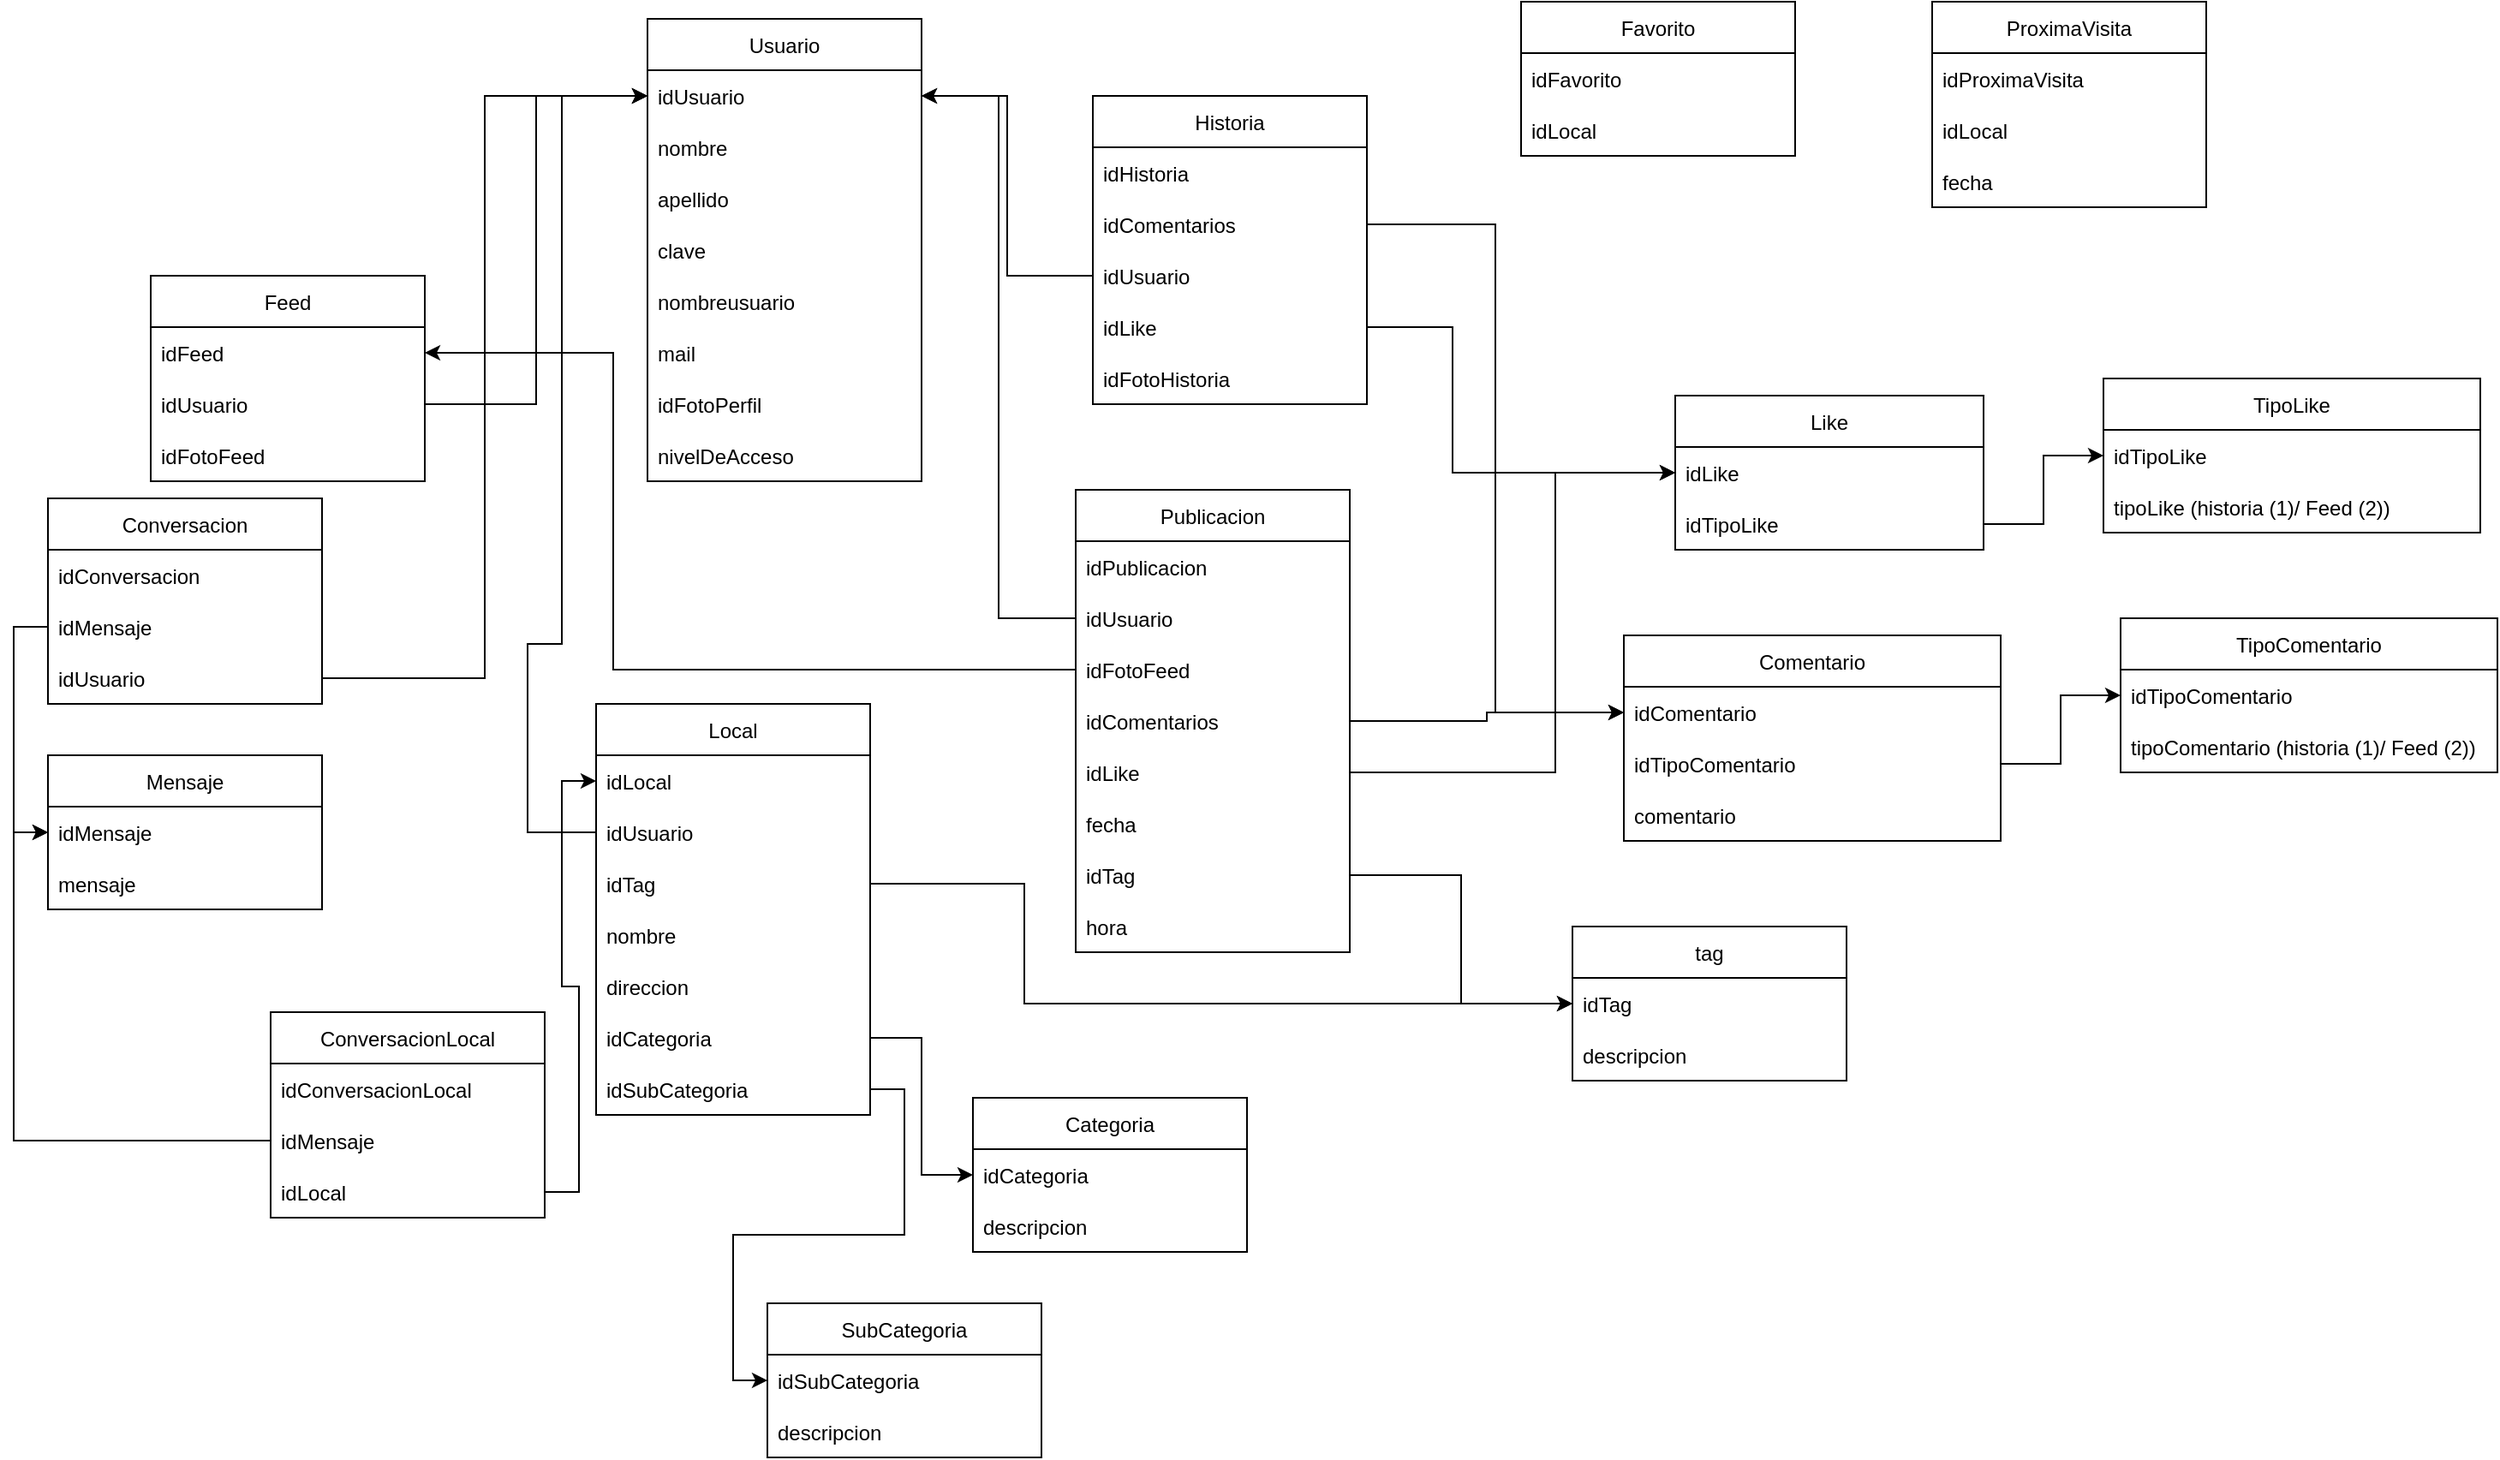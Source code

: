 <mxfile version="20.1.1" type="device"><diagram name="Page-1" id="c4acf3e9-155e-7222-9cf6-157b1a14988f"><mxGraphModel dx="2512" dy="1797" grid="1" gridSize="10" guides="1" tooltips="1" connect="1" arrows="1" fold="1" page="1" pageScale="1" pageWidth="850" pageHeight="1100" background="none" math="0" shadow="0"><root><mxCell id="0"/><mxCell id="1" parent="0"/><mxCell id="tWkPg1-brCucs8bL6KM5-1" value="Usuario" style="swimlane;fontStyle=0;childLayout=stackLayout;horizontal=1;startSize=30;horizontalStack=0;resizeParent=1;resizeParentMax=0;resizeLast=0;collapsible=1;marginBottom=0;" vertex="1" parent="1"><mxGeometry x="40" y="-1040" width="160" height="270" as="geometry"><mxRectangle x="350" y="-60" width="120" height="30" as="alternateBounds"/></mxGeometry></mxCell><mxCell id="tWkPg1-brCucs8bL6KM5-8" value="idUsuario" style="text;strokeColor=none;fillColor=none;align=left;verticalAlign=middle;spacingLeft=4;spacingRight=4;overflow=hidden;points=[[0,0.5],[1,0.5]];portConstraint=eastwest;rotatable=0;" vertex="1" parent="tWkPg1-brCucs8bL6KM5-1"><mxGeometry y="30" width="160" height="30" as="geometry"/></mxCell><mxCell id="tWkPg1-brCucs8bL6KM5-2" value="nombre" style="text;strokeColor=none;fillColor=none;align=left;verticalAlign=middle;spacingLeft=4;spacingRight=4;overflow=hidden;points=[[0,0.5],[1,0.5]];portConstraint=eastwest;rotatable=0;" vertex="1" parent="tWkPg1-brCucs8bL6KM5-1"><mxGeometry y="60" width="160" height="30" as="geometry"/></mxCell><mxCell id="tWkPg1-brCucs8bL6KM5-3" value="apellido" style="text;strokeColor=none;fillColor=none;align=left;verticalAlign=middle;spacingLeft=4;spacingRight=4;overflow=hidden;points=[[0,0.5],[1,0.5]];portConstraint=eastwest;rotatable=0;" vertex="1" parent="tWkPg1-brCucs8bL6KM5-1"><mxGeometry y="90" width="160" height="30" as="geometry"/></mxCell><mxCell id="tWkPg1-brCucs8bL6KM5-5" value="clave" style="text;strokeColor=none;fillColor=none;align=left;verticalAlign=middle;spacingLeft=4;spacingRight=4;overflow=hidden;points=[[0,0.5],[1,0.5]];portConstraint=eastwest;rotatable=0;" vertex="1" parent="tWkPg1-brCucs8bL6KM5-1"><mxGeometry y="120" width="160" height="30" as="geometry"/></mxCell><mxCell id="tWkPg1-brCucs8bL6KM5-6" value="nombreusuario" style="text;strokeColor=none;fillColor=none;align=left;verticalAlign=middle;spacingLeft=4;spacingRight=4;overflow=hidden;points=[[0,0.5],[1,0.5]];portConstraint=eastwest;rotatable=0;" vertex="1" parent="tWkPg1-brCucs8bL6KM5-1"><mxGeometry y="150" width="160" height="30" as="geometry"/></mxCell><mxCell id="tWkPg1-brCucs8bL6KM5-16" value="mail" style="text;strokeColor=none;fillColor=none;align=left;verticalAlign=middle;spacingLeft=4;spacingRight=4;overflow=hidden;points=[[0,0.5],[1,0.5]];portConstraint=eastwest;rotatable=0;" vertex="1" parent="tWkPg1-brCucs8bL6KM5-1"><mxGeometry y="180" width="160" height="30" as="geometry"/></mxCell><mxCell id="tWkPg1-brCucs8bL6KM5-84" value="idFotoPerfil" style="text;strokeColor=none;fillColor=none;align=left;verticalAlign=middle;spacingLeft=4;spacingRight=4;overflow=hidden;points=[[0,0.5],[1,0.5]];portConstraint=eastwest;rotatable=0;" vertex="1" parent="tWkPg1-brCucs8bL6KM5-1"><mxGeometry y="210" width="160" height="30" as="geometry"/></mxCell><mxCell id="tWkPg1-brCucs8bL6KM5-17" value="nivelDeAcceso" style="text;strokeColor=none;fillColor=none;align=left;verticalAlign=middle;spacingLeft=4;spacingRight=4;overflow=hidden;points=[[0,0.5],[1,0.5]];portConstraint=eastwest;rotatable=0;" vertex="1" parent="tWkPg1-brCucs8bL6KM5-1"><mxGeometry y="240" width="160" height="30" as="geometry"/></mxCell><mxCell id="tWkPg1-brCucs8bL6KM5-9" value="Local" style="swimlane;fontStyle=0;childLayout=stackLayout;horizontal=1;startSize=30;horizontalStack=0;resizeParent=1;resizeParentMax=0;resizeLast=0;collapsible=1;marginBottom=0;" vertex="1" parent="1"><mxGeometry x="10" y="-640" width="160" height="240" as="geometry"><mxRectangle x="350" y="-60" width="120" height="30" as="alternateBounds"/></mxGeometry></mxCell><mxCell id="tWkPg1-brCucs8bL6KM5-10" value="idLocal" style="text;strokeColor=none;fillColor=none;align=left;verticalAlign=middle;spacingLeft=4;spacingRight=4;overflow=hidden;points=[[0,0.5],[1,0.5]];portConstraint=eastwest;rotatable=0;" vertex="1" parent="tWkPg1-brCucs8bL6KM5-9"><mxGeometry y="30" width="160" height="30" as="geometry"/></mxCell><mxCell id="tWkPg1-brCucs8bL6KM5-13" value="idUsuario" style="text;strokeColor=none;fillColor=none;align=left;verticalAlign=middle;spacingLeft=4;spacingRight=4;overflow=hidden;points=[[0,0.5],[1,0.5]];portConstraint=eastwest;rotatable=0;" vertex="1" parent="tWkPg1-brCucs8bL6KM5-9"><mxGeometry y="60" width="160" height="30" as="geometry"/></mxCell><mxCell id="tWkPg1-brCucs8bL6KM5-79" value="idTag" style="text;strokeColor=none;fillColor=none;align=left;verticalAlign=middle;spacingLeft=4;spacingRight=4;overflow=hidden;points=[[0,0.5],[1,0.5]];portConstraint=eastwest;rotatable=0;" vertex="1" parent="tWkPg1-brCucs8bL6KM5-9"><mxGeometry y="90" width="160" height="30" as="geometry"/></mxCell><mxCell id="tWkPg1-brCucs8bL6KM5-11" value="nombre" style="text;strokeColor=none;fillColor=none;align=left;verticalAlign=middle;spacingLeft=4;spacingRight=4;overflow=hidden;points=[[0,0.5],[1,0.5]];portConstraint=eastwest;rotatable=0;" vertex="1" parent="tWkPg1-brCucs8bL6KM5-9"><mxGeometry y="120" width="160" height="30" as="geometry"/></mxCell><mxCell id="tWkPg1-brCucs8bL6KM5-12" value="direccion" style="text;strokeColor=none;fillColor=none;align=left;verticalAlign=middle;spacingLeft=4;spacingRight=4;overflow=hidden;points=[[0,0.5],[1,0.5]];portConstraint=eastwest;rotatable=0;" vertex="1" parent="tWkPg1-brCucs8bL6KM5-9"><mxGeometry y="150" width="160" height="30" as="geometry"/></mxCell><mxCell id="tWkPg1-brCucs8bL6KM5-14" value="idCategoria" style="text;strokeColor=none;fillColor=none;align=left;verticalAlign=middle;spacingLeft=4;spacingRight=4;overflow=hidden;points=[[0,0.5],[1,0.5]];portConstraint=eastwest;rotatable=0;" vertex="1" parent="tWkPg1-brCucs8bL6KM5-9"><mxGeometry y="180" width="160" height="30" as="geometry"/></mxCell><mxCell id="tWkPg1-brCucs8bL6KM5-15" value="idSubCategoria" style="text;strokeColor=none;fillColor=none;align=left;verticalAlign=middle;spacingLeft=4;spacingRight=4;overflow=hidden;points=[[0,0.5],[1,0.5]];portConstraint=eastwest;rotatable=0;" vertex="1" parent="tWkPg1-brCucs8bL6KM5-9"><mxGeometry y="210" width="160" height="30" as="geometry"/></mxCell><mxCell id="tWkPg1-brCucs8bL6KM5-20" value="Publicacion" style="swimlane;fontStyle=0;childLayout=stackLayout;horizontal=1;startSize=30;horizontalStack=0;resizeParent=1;resizeParentMax=0;resizeLast=0;collapsible=1;marginBottom=0;" vertex="1" parent="1"><mxGeometry x="290" y="-765" width="160" height="270" as="geometry"><mxRectangle x="350" y="-60" width="120" height="30" as="alternateBounds"/></mxGeometry></mxCell><mxCell id="tWkPg1-brCucs8bL6KM5-21" value="idPublicacion" style="text;strokeColor=none;fillColor=none;align=left;verticalAlign=middle;spacingLeft=4;spacingRight=4;overflow=hidden;points=[[0,0.5],[1,0.5]];portConstraint=eastwest;rotatable=0;" vertex="1" parent="tWkPg1-brCucs8bL6KM5-20"><mxGeometry y="30" width="160" height="30" as="geometry"/></mxCell><mxCell id="tWkPg1-brCucs8bL6KM5-46" value="idUsuario" style="text;strokeColor=none;fillColor=none;align=left;verticalAlign=middle;spacingLeft=4;spacingRight=4;overflow=hidden;points=[[0,0.5],[1,0.5]];portConstraint=eastwest;rotatable=0;" vertex="1" parent="tWkPg1-brCucs8bL6KM5-20"><mxGeometry y="60" width="160" height="30" as="geometry"/></mxCell><mxCell id="tWkPg1-brCucs8bL6KM5-27" value="idFotoFeed" style="text;strokeColor=none;fillColor=none;align=left;verticalAlign=middle;spacingLeft=4;spacingRight=4;overflow=hidden;points=[[0,0.5],[1,0.5]];portConstraint=eastwest;rotatable=0;" vertex="1" parent="tWkPg1-brCucs8bL6KM5-20"><mxGeometry y="90" width="160" height="30" as="geometry"/></mxCell><mxCell id="tWkPg1-brCucs8bL6KM5-23" value="idComentarios" style="text;strokeColor=none;fillColor=none;align=left;verticalAlign=middle;spacingLeft=4;spacingRight=4;overflow=hidden;points=[[0,0.5],[1,0.5]];portConstraint=eastwest;rotatable=0;" vertex="1" parent="tWkPg1-brCucs8bL6KM5-20"><mxGeometry y="120" width="160" height="30" as="geometry"/></mxCell><mxCell id="tWkPg1-brCucs8bL6KM5-24" value="idLike" style="text;strokeColor=none;fillColor=none;align=left;verticalAlign=middle;spacingLeft=4;spacingRight=4;overflow=hidden;points=[[0,0.5],[1,0.5]];portConstraint=eastwest;rotatable=0;" vertex="1" parent="tWkPg1-brCucs8bL6KM5-20"><mxGeometry y="150" width="160" height="30" as="geometry"/></mxCell><mxCell id="tWkPg1-brCucs8bL6KM5-77" value="fecha" style="text;strokeColor=none;fillColor=none;align=left;verticalAlign=middle;spacingLeft=4;spacingRight=4;overflow=hidden;points=[[0,0.5],[1,0.5]];portConstraint=eastwest;rotatable=0;" vertex="1" parent="tWkPg1-brCucs8bL6KM5-20"><mxGeometry y="180" width="160" height="30" as="geometry"/></mxCell><mxCell id="tWkPg1-brCucs8bL6KM5-78" value="idTag" style="text;strokeColor=none;fillColor=none;align=left;verticalAlign=middle;spacingLeft=4;spacingRight=4;overflow=hidden;points=[[0,0.5],[1,0.5]];portConstraint=eastwest;rotatable=0;" vertex="1" parent="tWkPg1-brCucs8bL6KM5-20"><mxGeometry y="210" width="160" height="30" as="geometry"/></mxCell><mxCell id="tWkPg1-brCucs8bL6KM5-76" value="hora" style="text;strokeColor=none;fillColor=none;align=left;verticalAlign=middle;spacingLeft=4;spacingRight=4;overflow=hidden;points=[[0,0.5],[1,0.5]];portConstraint=eastwest;rotatable=0;" vertex="1" parent="tWkPg1-brCucs8bL6KM5-20"><mxGeometry y="240" width="160" height="30" as="geometry"/></mxCell><mxCell id="tWkPg1-brCucs8bL6KM5-28" value="Historia" style="swimlane;fontStyle=0;childLayout=stackLayout;horizontal=1;startSize=30;horizontalStack=0;resizeParent=1;resizeParentMax=0;resizeLast=0;collapsible=1;marginBottom=0;" vertex="1" parent="1"><mxGeometry x="300" y="-995" width="160" height="180" as="geometry"><mxRectangle x="350" y="-60" width="120" height="30" as="alternateBounds"/></mxGeometry></mxCell><mxCell id="tWkPg1-brCucs8bL6KM5-29" value="idHistoria" style="text;strokeColor=none;fillColor=none;align=left;verticalAlign=middle;spacingLeft=4;spacingRight=4;overflow=hidden;points=[[0,0.5],[1,0.5]];portConstraint=eastwest;rotatable=0;" vertex="1" parent="tWkPg1-brCucs8bL6KM5-28"><mxGeometry y="30" width="160" height="30" as="geometry"/></mxCell><mxCell id="tWkPg1-brCucs8bL6KM5-30" value="idComentarios" style="text;strokeColor=none;fillColor=none;align=left;verticalAlign=middle;spacingLeft=4;spacingRight=4;overflow=hidden;points=[[0,0.5],[1,0.5]];portConstraint=eastwest;rotatable=0;" vertex="1" parent="tWkPg1-brCucs8bL6KM5-28"><mxGeometry y="60" width="160" height="30" as="geometry"/></mxCell><mxCell id="tWkPg1-brCucs8bL6KM5-32" value="idUsuario" style="text;strokeColor=none;fillColor=none;align=left;verticalAlign=middle;spacingLeft=4;spacingRight=4;overflow=hidden;points=[[0,0.5],[1,0.5]];portConstraint=eastwest;rotatable=0;" vertex="1" parent="tWkPg1-brCucs8bL6KM5-28"><mxGeometry y="90" width="160" height="30" as="geometry"/></mxCell><mxCell id="tWkPg1-brCucs8bL6KM5-47" value="idLike" style="text;strokeColor=none;fillColor=none;align=left;verticalAlign=middle;spacingLeft=4;spacingRight=4;overflow=hidden;points=[[0,0.5],[1,0.5]];portConstraint=eastwest;rotatable=0;" vertex="1" parent="tWkPg1-brCucs8bL6KM5-28"><mxGeometry y="120" width="160" height="30" as="geometry"/></mxCell><mxCell id="tWkPg1-brCucs8bL6KM5-36" value="idFotoHistoria" style="text;strokeColor=none;fillColor=none;align=left;verticalAlign=middle;spacingLeft=4;spacingRight=4;overflow=hidden;points=[[0,0.5],[1,0.5]];portConstraint=eastwest;rotatable=0;" vertex="1" parent="tWkPg1-brCucs8bL6KM5-28"><mxGeometry y="150" width="160" height="30" as="geometry"/></mxCell><mxCell id="tWkPg1-brCucs8bL6KM5-37" value="Favorito" style="swimlane;fontStyle=0;childLayout=stackLayout;horizontal=1;startSize=30;horizontalStack=0;resizeParent=1;resizeParentMax=0;resizeLast=0;collapsible=1;marginBottom=0;" vertex="1" parent="1"><mxGeometry x="550" y="-1050" width="160" height="90" as="geometry"><mxRectangle x="350" y="-60" width="120" height="30" as="alternateBounds"/></mxGeometry></mxCell><mxCell id="tWkPg1-brCucs8bL6KM5-38" value="idFavorito" style="text;strokeColor=none;fillColor=none;align=left;verticalAlign=middle;spacingLeft=4;spacingRight=4;overflow=hidden;points=[[0,0.5],[1,0.5]];portConstraint=eastwest;rotatable=0;" vertex="1" parent="tWkPg1-brCucs8bL6KM5-37"><mxGeometry y="30" width="160" height="30" as="geometry"/></mxCell><mxCell id="tWkPg1-brCucs8bL6KM5-39" value="idLocal" style="text;strokeColor=none;fillColor=none;align=left;verticalAlign=middle;spacingLeft=4;spacingRight=4;overflow=hidden;points=[[0,0.5],[1,0.5]];portConstraint=eastwest;rotatable=0;" vertex="1" parent="tWkPg1-brCucs8bL6KM5-37"><mxGeometry y="60" width="160" height="30" as="geometry"/></mxCell><mxCell id="tWkPg1-brCucs8bL6KM5-48" value="Like" style="swimlane;fontStyle=0;childLayout=stackLayout;horizontal=1;startSize=30;horizontalStack=0;resizeParent=1;resizeParentMax=0;resizeLast=0;collapsible=1;marginBottom=0;" vertex="1" parent="1"><mxGeometry x="640" y="-820" width="180" height="90" as="geometry"><mxRectangle x="350" y="-60" width="120" height="30" as="alternateBounds"/></mxGeometry></mxCell><mxCell id="tWkPg1-brCucs8bL6KM5-49" value="idLike" style="text;strokeColor=none;fillColor=none;align=left;verticalAlign=middle;spacingLeft=4;spacingRight=4;overflow=hidden;points=[[0,0.5],[1,0.5]];portConstraint=eastwest;rotatable=0;" vertex="1" parent="tWkPg1-brCucs8bL6KM5-48"><mxGeometry y="30" width="180" height="30" as="geometry"/></mxCell><mxCell id="tWkPg1-brCucs8bL6KM5-53" value="idTipoLike" style="text;strokeColor=none;fillColor=none;align=left;verticalAlign=middle;spacingLeft=4;spacingRight=4;overflow=hidden;points=[[0,0.5],[1,0.5]];portConstraint=eastwest;rotatable=0;" vertex="1" parent="tWkPg1-brCucs8bL6KM5-48"><mxGeometry y="60" width="180" height="30" as="geometry"/></mxCell><mxCell id="tWkPg1-brCucs8bL6KM5-54" value="Comentario" style="swimlane;fontStyle=0;childLayout=stackLayout;horizontal=1;startSize=30;horizontalStack=0;resizeParent=1;resizeParentMax=0;resizeLast=0;collapsible=1;marginBottom=0;" vertex="1" parent="1"><mxGeometry x="610" y="-680" width="220" height="120" as="geometry"><mxRectangle x="350" y="-60" width="120" height="30" as="alternateBounds"/></mxGeometry></mxCell><mxCell id="tWkPg1-brCucs8bL6KM5-55" value="idComentario" style="text;strokeColor=none;fillColor=none;align=left;verticalAlign=middle;spacingLeft=4;spacingRight=4;overflow=hidden;points=[[0,0.5],[1,0.5]];portConstraint=eastwest;rotatable=0;" vertex="1" parent="tWkPg1-brCucs8bL6KM5-54"><mxGeometry y="30" width="220" height="30" as="geometry"/></mxCell><mxCell id="tWkPg1-brCucs8bL6KM5-110" value="idTipoComentario" style="text;strokeColor=none;fillColor=none;align=left;verticalAlign=middle;spacingLeft=4;spacingRight=4;overflow=hidden;points=[[0,0.5],[1,0.5]];portConstraint=eastwest;rotatable=0;" vertex="1" parent="tWkPg1-brCucs8bL6KM5-54"><mxGeometry y="60" width="220" height="30" as="geometry"/></mxCell><mxCell id="tWkPg1-brCucs8bL6KM5-116" value="comentario" style="text;strokeColor=none;fillColor=none;align=left;verticalAlign=middle;spacingLeft=4;spacingRight=4;overflow=hidden;points=[[0,0.5],[1,0.5]];portConstraint=eastwest;rotatable=0;" vertex="1" parent="tWkPg1-brCucs8bL6KM5-54"><mxGeometry y="90" width="220" height="30" as="geometry"/></mxCell><mxCell id="tWkPg1-brCucs8bL6KM5-57" value="Mensaje" style="swimlane;fontStyle=0;childLayout=stackLayout;horizontal=1;startSize=30;horizontalStack=0;resizeParent=1;resizeParentMax=0;resizeLast=0;collapsible=1;marginBottom=0;" vertex="1" parent="1"><mxGeometry x="-310" y="-610" width="160" height="90" as="geometry"><mxRectangle x="350" y="-60" width="120" height="30" as="alternateBounds"/></mxGeometry></mxCell><mxCell id="tWkPg1-brCucs8bL6KM5-58" value="idMensaje" style="text;strokeColor=none;fillColor=none;align=left;verticalAlign=middle;spacingLeft=4;spacingRight=4;overflow=hidden;points=[[0,0.5],[1,0.5]];portConstraint=eastwest;rotatable=0;" vertex="1" parent="tWkPg1-brCucs8bL6KM5-57"><mxGeometry y="30" width="160" height="30" as="geometry"/></mxCell><mxCell id="tWkPg1-brCucs8bL6KM5-59" value="mensaje" style="text;strokeColor=none;fillColor=none;align=left;verticalAlign=middle;spacingLeft=4;spacingRight=4;overflow=hidden;points=[[0,0.5],[1,0.5]];portConstraint=eastwest;rotatable=0;" vertex="1" parent="tWkPg1-brCucs8bL6KM5-57"><mxGeometry y="60" width="160" height="30" as="geometry"/></mxCell><mxCell id="tWkPg1-brCucs8bL6KM5-64" value="Conversacion" style="swimlane;fontStyle=0;childLayout=stackLayout;horizontal=1;startSize=30;horizontalStack=0;resizeParent=1;resizeParentMax=0;resizeLast=0;collapsible=1;marginBottom=0;" vertex="1" parent="1"><mxGeometry x="-310" y="-760" width="160" height="120" as="geometry"><mxRectangle x="350" y="-60" width="120" height="30" as="alternateBounds"/></mxGeometry></mxCell><mxCell id="tWkPg1-brCucs8bL6KM5-65" value="idConversacion" style="text;strokeColor=none;fillColor=none;align=left;verticalAlign=middle;spacingLeft=4;spacingRight=4;overflow=hidden;points=[[0,0.5],[1,0.5]];portConstraint=eastwest;rotatable=0;" vertex="1" parent="tWkPg1-brCucs8bL6KM5-64"><mxGeometry y="30" width="160" height="30" as="geometry"/></mxCell><mxCell id="tWkPg1-brCucs8bL6KM5-67" value="idMensaje" style="text;strokeColor=none;fillColor=none;align=left;verticalAlign=middle;spacingLeft=4;spacingRight=4;overflow=hidden;points=[[0,0.5],[1,0.5]];portConstraint=eastwest;rotatable=0;" vertex="1" parent="tWkPg1-brCucs8bL6KM5-64"><mxGeometry y="60" width="160" height="30" as="geometry"/></mxCell><mxCell id="tWkPg1-brCucs8bL6KM5-66" value="idUsuario" style="text;strokeColor=none;fillColor=none;align=left;verticalAlign=middle;spacingLeft=4;spacingRight=4;overflow=hidden;points=[[0,0.5],[1,0.5]];portConstraint=eastwest;rotatable=0;" vertex="1" parent="tWkPg1-brCucs8bL6KM5-64"><mxGeometry y="90" width="160" height="30" as="geometry"/></mxCell><mxCell id="tWkPg1-brCucs8bL6KM5-68" value="ConversacionLocal" style="swimlane;fontStyle=0;childLayout=stackLayout;horizontal=1;startSize=30;horizontalStack=0;resizeParent=1;resizeParentMax=0;resizeLast=0;collapsible=1;marginBottom=0;" vertex="1" parent="1"><mxGeometry x="-180" y="-460" width="160" height="120" as="geometry"><mxRectangle x="350" y="-60" width="120" height="30" as="alternateBounds"/></mxGeometry></mxCell><mxCell id="tWkPg1-brCucs8bL6KM5-69" value="idConversacionLocal" style="text;strokeColor=none;fillColor=none;align=left;verticalAlign=middle;spacingLeft=4;spacingRight=4;overflow=hidden;points=[[0,0.5],[1,0.5]];portConstraint=eastwest;rotatable=0;" vertex="1" parent="tWkPg1-brCucs8bL6KM5-68"><mxGeometry y="30" width="160" height="30" as="geometry"/></mxCell><mxCell id="tWkPg1-brCucs8bL6KM5-70" value="idMensaje" style="text;strokeColor=none;fillColor=none;align=left;verticalAlign=middle;spacingLeft=4;spacingRight=4;overflow=hidden;points=[[0,0.5],[1,0.5]];portConstraint=eastwest;rotatable=0;" vertex="1" parent="tWkPg1-brCucs8bL6KM5-68"><mxGeometry y="60" width="160" height="30" as="geometry"/></mxCell><mxCell id="tWkPg1-brCucs8bL6KM5-71" value="idLocal" style="text;strokeColor=none;fillColor=none;align=left;verticalAlign=middle;spacingLeft=4;spacingRight=4;overflow=hidden;points=[[0,0.5],[1,0.5]];portConstraint=eastwest;rotatable=0;" vertex="1" parent="tWkPg1-brCucs8bL6KM5-68"><mxGeometry y="90" width="160" height="30" as="geometry"/></mxCell><mxCell id="tWkPg1-brCucs8bL6KM5-72" value="ProximaVisita" style="swimlane;fontStyle=0;childLayout=stackLayout;horizontal=1;startSize=30;horizontalStack=0;resizeParent=1;resizeParentMax=0;resizeLast=0;collapsible=1;marginBottom=0;" vertex="1" parent="1"><mxGeometry x="790" y="-1050" width="160" height="120" as="geometry"><mxRectangle x="350" y="-60" width="120" height="30" as="alternateBounds"/></mxGeometry></mxCell><mxCell id="tWkPg1-brCucs8bL6KM5-73" value="idProximaVisita" style="text;strokeColor=none;fillColor=none;align=left;verticalAlign=middle;spacingLeft=4;spacingRight=4;overflow=hidden;points=[[0,0.5],[1,0.5]];portConstraint=eastwest;rotatable=0;" vertex="1" parent="tWkPg1-brCucs8bL6KM5-72"><mxGeometry y="30" width="160" height="30" as="geometry"/></mxCell><mxCell id="tWkPg1-brCucs8bL6KM5-74" value="idLocal" style="text;strokeColor=none;fillColor=none;align=left;verticalAlign=middle;spacingLeft=4;spacingRight=4;overflow=hidden;points=[[0,0.5],[1,0.5]];portConstraint=eastwest;rotatable=0;" vertex="1" parent="tWkPg1-brCucs8bL6KM5-72"><mxGeometry y="60" width="160" height="30" as="geometry"/></mxCell><mxCell id="tWkPg1-brCucs8bL6KM5-75" value="fecha" style="text;strokeColor=none;fillColor=none;align=left;verticalAlign=middle;spacingLeft=4;spacingRight=4;overflow=hidden;points=[[0,0.5],[1,0.5]];portConstraint=eastwest;rotatable=0;" vertex="1" parent="tWkPg1-brCucs8bL6KM5-72"><mxGeometry y="90" width="160" height="30" as="geometry"/></mxCell><mxCell id="tWkPg1-brCucs8bL6KM5-80" value="Feed" style="swimlane;fontStyle=0;childLayout=stackLayout;horizontal=1;startSize=30;horizontalStack=0;resizeParent=1;resizeParentMax=0;resizeLast=0;collapsible=1;marginBottom=0;" vertex="1" parent="1"><mxGeometry x="-250" y="-890" width="160" height="120" as="geometry"><mxRectangle x="350" y="-60" width="120" height="30" as="alternateBounds"/></mxGeometry></mxCell><mxCell id="tWkPg1-brCucs8bL6KM5-81" value="idFeed" style="text;strokeColor=none;fillColor=none;align=left;verticalAlign=middle;spacingLeft=4;spacingRight=4;overflow=hidden;points=[[0,0.5],[1,0.5]];portConstraint=eastwest;rotatable=0;" vertex="1" parent="tWkPg1-brCucs8bL6KM5-80"><mxGeometry y="30" width="160" height="30" as="geometry"/></mxCell><mxCell id="tWkPg1-brCucs8bL6KM5-82" value="idUsuario" style="text;strokeColor=none;fillColor=none;align=left;verticalAlign=middle;spacingLeft=4;spacingRight=4;overflow=hidden;points=[[0,0.5],[1,0.5]];portConstraint=eastwest;rotatable=0;" vertex="1" parent="tWkPg1-brCucs8bL6KM5-80"><mxGeometry y="60" width="160" height="30" as="geometry"/></mxCell><mxCell id="tWkPg1-brCucs8bL6KM5-85" value="idFotoFeed" style="text;strokeColor=none;fillColor=none;align=left;verticalAlign=middle;spacingLeft=4;spacingRight=4;overflow=hidden;points=[[0,0.5],[1,0.5]];portConstraint=eastwest;rotatable=0;" vertex="1" parent="tWkPg1-brCucs8bL6KM5-80"><mxGeometry y="90" width="160" height="30" as="geometry"/></mxCell><mxCell id="tWkPg1-brCucs8bL6KM5-86" value="Categoria" style="swimlane;fontStyle=0;childLayout=stackLayout;horizontal=1;startSize=30;horizontalStack=0;resizeParent=1;resizeParentMax=0;resizeLast=0;collapsible=1;marginBottom=0;" vertex="1" parent="1"><mxGeometry x="230" y="-410" width="160" height="90" as="geometry"><mxRectangle x="350" y="-60" width="120" height="30" as="alternateBounds"/></mxGeometry></mxCell><mxCell id="tWkPg1-brCucs8bL6KM5-87" value="idCategoria" style="text;strokeColor=none;fillColor=none;align=left;verticalAlign=middle;spacingLeft=4;spacingRight=4;overflow=hidden;points=[[0,0.5],[1,0.5]];portConstraint=eastwest;rotatable=0;" vertex="1" parent="tWkPg1-brCucs8bL6KM5-86"><mxGeometry y="30" width="160" height="30" as="geometry"/></mxCell><mxCell id="tWkPg1-brCucs8bL6KM5-88" value="descripcion" style="text;strokeColor=none;fillColor=none;align=left;verticalAlign=middle;spacingLeft=4;spacingRight=4;overflow=hidden;points=[[0,0.5],[1,0.5]];portConstraint=eastwest;rotatable=0;" vertex="1" parent="tWkPg1-brCucs8bL6KM5-86"><mxGeometry y="60" width="160" height="30" as="geometry"/></mxCell><mxCell id="tWkPg1-brCucs8bL6KM5-90" value="SubCategoria" style="swimlane;fontStyle=0;childLayout=stackLayout;horizontal=1;startSize=30;horizontalStack=0;resizeParent=1;resizeParentMax=0;resizeLast=0;collapsible=1;marginBottom=0;" vertex="1" parent="1"><mxGeometry x="110" y="-290" width="160" height="90" as="geometry"><mxRectangle x="350" y="-60" width="120" height="30" as="alternateBounds"/></mxGeometry></mxCell><mxCell id="tWkPg1-brCucs8bL6KM5-91" value="idSubCategoria" style="text;strokeColor=none;fillColor=none;align=left;verticalAlign=middle;spacingLeft=4;spacingRight=4;overflow=hidden;points=[[0,0.5],[1,0.5]];portConstraint=eastwest;rotatable=0;" vertex="1" parent="tWkPg1-brCucs8bL6KM5-90"><mxGeometry y="30" width="160" height="30" as="geometry"/></mxCell><mxCell id="tWkPg1-brCucs8bL6KM5-92" value="descripcion" style="text;strokeColor=none;fillColor=none;align=left;verticalAlign=middle;spacingLeft=4;spacingRight=4;overflow=hidden;points=[[0,0.5],[1,0.5]];portConstraint=eastwest;rotatable=0;" vertex="1" parent="tWkPg1-brCucs8bL6KM5-90"><mxGeometry y="60" width="160" height="30" as="geometry"/></mxCell><mxCell id="tWkPg1-brCucs8bL6KM5-93" style="edgeStyle=orthogonalEdgeStyle;rounded=0;orthogonalLoop=1;jettySize=auto;html=1;entryX=0;entryY=0.5;entryDx=0;entryDy=0;" edge="1" parent="1" source="tWkPg1-brCucs8bL6KM5-67" target="tWkPg1-brCucs8bL6KM5-58"><mxGeometry relative="1" as="geometry"/></mxCell><mxCell id="tWkPg1-brCucs8bL6KM5-94" style="edgeStyle=orthogonalEdgeStyle;rounded=0;orthogonalLoop=1;jettySize=auto;html=1;entryX=0;entryY=0.5;entryDx=0;entryDy=0;exitX=1;exitY=0.5;exitDx=0;exitDy=0;" edge="1" parent="1" source="tWkPg1-brCucs8bL6KM5-66" target="tWkPg1-brCucs8bL6KM5-8"><mxGeometry relative="1" as="geometry"/></mxCell><mxCell id="tWkPg1-brCucs8bL6KM5-95" style="edgeStyle=orthogonalEdgeStyle;rounded=0;orthogonalLoop=1;jettySize=auto;html=1;entryX=0;entryY=0.5;entryDx=0;entryDy=0;" edge="1" parent="1" source="tWkPg1-brCucs8bL6KM5-14" target="tWkPg1-brCucs8bL6KM5-86"><mxGeometry relative="1" as="geometry"/></mxCell><mxCell id="tWkPg1-brCucs8bL6KM5-96" style="edgeStyle=orthogonalEdgeStyle;rounded=0;orthogonalLoop=1;jettySize=auto;html=1;" edge="1" parent="1" source="tWkPg1-brCucs8bL6KM5-15" target="tWkPg1-brCucs8bL6KM5-91"><mxGeometry relative="1" as="geometry"/></mxCell><mxCell id="tWkPg1-brCucs8bL6KM5-97" style="edgeStyle=orthogonalEdgeStyle;rounded=0;orthogonalLoop=1;jettySize=auto;html=1;entryX=0;entryY=0.5;entryDx=0;entryDy=0;" edge="1" parent="1" source="tWkPg1-brCucs8bL6KM5-13" target="tWkPg1-brCucs8bL6KM5-8"><mxGeometry relative="1" as="geometry"><Array as="points"><mxPoint x="-30" y="-565"/><mxPoint x="-30" y="-675"/><mxPoint x="-10" y="-675"/><mxPoint x="-10" y="-995"/></Array></mxGeometry></mxCell><mxCell id="tWkPg1-brCucs8bL6KM5-98" style="edgeStyle=orthogonalEdgeStyle;rounded=0;orthogonalLoop=1;jettySize=auto;html=1;entryX=1;entryY=0.5;entryDx=0;entryDy=0;" edge="1" parent="1" source="tWkPg1-brCucs8bL6KM5-32" target="tWkPg1-brCucs8bL6KM5-8"><mxGeometry relative="1" as="geometry"/></mxCell><mxCell id="tWkPg1-brCucs8bL6KM5-100" style="edgeStyle=orthogonalEdgeStyle;rounded=0;orthogonalLoop=1;jettySize=auto;html=1;entryX=0;entryY=0.5;entryDx=0;entryDy=0;exitX=1;exitY=0.5;exitDx=0;exitDy=0;" edge="1" parent="1" source="tWkPg1-brCucs8bL6KM5-82" target="tWkPg1-brCucs8bL6KM5-8"><mxGeometry relative="1" as="geometry"/></mxCell><mxCell id="tWkPg1-brCucs8bL6KM5-101" style="edgeStyle=orthogonalEdgeStyle;rounded=0;orthogonalLoop=1;jettySize=auto;html=1;" edge="1" parent="1" source="tWkPg1-brCucs8bL6KM5-71" target="tWkPg1-brCucs8bL6KM5-10"><mxGeometry relative="1" as="geometry"/></mxCell><mxCell id="tWkPg1-brCucs8bL6KM5-102" style="edgeStyle=orthogonalEdgeStyle;rounded=0;orthogonalLoop=1;jettySize=auto;html=1;entryX=0;entryY=0.5;entryDx=0;entryDy=0;" edge="1" parent="1" source="tWkPg1-brCucs8bL6KM5-70" target="tWkPg1-brCucs8bL6KM5-58"><mxGeometry relative="1" as="geometry"/></mxCell><mxCell id="tWkPg1-brCucs8bL6KM5-104" style="edgeStyle=orthogonalEdgeStyle;rounded=0;orthogonalLoop=1;jettySize=auto;html=1;entryX=0;entryY=0.5;entryDx=0;entryDy=0;" edge="1" parent="1" source="tWkPg1-brCucs8bL6KM5-30" target="tWkPg1-brCucs8bL6KM5-55"><mxGeometry relative="1" as="geometry"/></mxCell><mxCell id="tWkPg1-brCucs8bL6KM5-106" value="TipoComentario" style="swimlane;fontStyle=0;childLayout=stackLayout;horizontal=1;startSize=30;horizontalStack=0;resizeParent=1;resizeParentMax=0;resizeLast=0;collapsible=1;marginBottom=0;" vertex="1" parent="1"><mxGeometry x="900" y="-690" width="220" height="90" as="geometry"><mxRectangle x="350" y="-60" width="120" height="30" as="alternateBounds"/></mxGeometry></mxCell><mxCell id="tWkPg1-brCucs8bL6KM5-107" value="idTipoComentario" style="text;strokeColor=none;fillColor=none;align=left;verticalAlign=middle;spacingLeft=4;spacingRight=4;overflow=hidden;points=[[0,0.5],[1,0.5]];portConstraint=eastwest;rotatable=0;" vertex="1" parent="tWkPg1-brCucs8bL6KM5-106"><mxGeometry y="30" width="220" height="30" as="geometry"/></mxCell><mxCell id="tWkPg1-brCucs8bL6KM5-108" value="tipoComentario (historia (1)/ Feed (2))" style="text;strokeColor=none;fillColor=none;align=left;verticalAlign=middle;spacingLeft=4;spacingRight=4;overflow=hidden;points=[[0,0.5],[1,0.5]];portConstraint=eastwest;rotatable=0;" vertex="1" parent="tWkPg1-brCucs8bL6KM5-106"><mxGeometry y="60" width="220" height="30" as="geometry"/></mxCell><mxCell id="tWkPg1-brCucs8bL6KM5-109" style="edgeStyle=orthogonalEdgeStyle;rounded=0;orthogonalLoop=1;jettySize=auto;html=1;entryX=0;entryY=0.5;entryDx=0;entryDy=0;exitX=1;exitY=0.5;exitDx=0;exitDy=0;" edge="1" parent="1" source="tWkPg1-brCucs8bL6KM5-110" target="tWkPg1-brCucs8bL6KM5-106"><mxGeometry relative="1" as="geometry"/></mxCell><mxCell id="tWkPg1-brCucs8bL6KM5-111" value="TipoLike" style="swimlane;fontStyle=0;childLayout=stackLayout;horizontal=1;startSize=30;horizontalStack=0;resizeParent=1;resizeParentMax=0;resizeLast=0;collapsible=1;marginBottom=0;" vertex="1" parent="1"><mxGeometry x="890" y="-830" width="220" height="90" as="geometry"><mxRectangle x="350" y="-60" width="120" height="30" as="alternateBounds"/></mxGeometry></mxCell><mxCell id="tWkPg1-brCucs8bL6KM5-112" value="idTipoLike" style="text;strokeColor=none;fillColor=none;align=left;verticalAlign=middle;spacingLeft=4;spacingRight=4;overflow=hidden;points=[[0,0.5],[1,0.5]];portConstraint=eastwest;rotatable=0;" vertex="1" parent="tWkPg1-brCucs8bL6KM5-111"><mxGeometry y="30" width="220" height="30" as="geometry"/></mxCell><mxCell id="tWkPg1-brCucs8bL6KM5-113" value="tipoLike (historia (1)/ Feed (2))" style="text;strokeColor=none;fillColor=none;align=left;verticalAlign=middle;spacingLeft=4;spacingRight=4;overflow=hidden;points=[[0,0.5],[1,0.5]];portConstraint=eastwest;rotatable=0;" vertex="1" parent="tWkPg1-brCucs8bL6KM5-111"><mxGeometry y="60" width="220" height="30" as="geometry"/></mxCell><mxCell id="tWkPg1-brCucs8bL6KM5-114" value="" style="edgeStyle=orthogonalEdgeStyle;rounded=0;orthogonalLoop=1;jettySize=auto;html=1;entryX=0;entryY=0.5;entryDx=0;entryDy=0;" edge="1" parent="1" source="tWkPg1-brCucs8bL6KM5-53" target="tWkPg1-brCucs8bL6KM5-112"><mxGeometry relative="1" as="geometry"/></mxCell><mxCell id="tWkPg1-brCucs8bL6KM5-117" style="edgeStyle=orthogonalEdgeStyle;rounded=0;orthogonalLoop=1;jettySize=auto;html=1;entryX=0;entryY=0.5;entryDx=0;entryDy=0;" edge="1" parent="1" source="tWkPg1-brCucs8bL6KM5-47" target="tWkPg1-brCucs8bL6KM5-49"><mxGeometry relative="1" as="geometry"><Array as="points"><mxPoint x="510" y="-860"/><mxPoint x="510" y="-775"/></Array></mxGeometry></mxCell><mxCell id="tWkPg1-brCucs8bL6KM5-122" style="edgeStyle=orthogonalEdgeStyle;rounded=0;orthogonalLoop=1;jettySize=auto;html=1;entryX=0;entryY=0.5;entryDx=0;entryDy=0;" edge="1" parent="1" source="tWkPg1-brCucs8bL6KM5-23" target="tWkPg1-brCucs8bL6KM5-55"><mxGeometry relative="1" as="geometry"/></mxCell><mxCell id="tWkPg1-brCucs8bL6KM5-123" style="edgeStyle=orthogonalEdgeStyle;rounded=0;orthogonalLoop=1;jettySize=auto;html=1;" edge="1" parent="1" source="tWkPg1-brCucs8bL6KM5-46" target="tWkPg1-brCucs8bL6KM5-8"><mxGeometry relative="1" as="geometry"/></mxCell><mxCell id="tWkPg1-brCucs8bL6KM5-125" style="edgeStyle=orthogonalEdgeStyle;rounded=0;orthogonalLoop=1;jettySize=auto;html=1;exitX=0;exitY=0.5;exitDx=0;exitDy=0;" edge="1" parent="1" source="tWkPg1-brCucs8bL6KM5-27" target="tWkPg1-brCucs8bL6KM5-81"><mxGeometry relative="1" as="geometry"><Array as="points"><mxPoint x="20" y="-660"/><mxPoint x="20" y="-845"/></Array></mxGeometry></mxCell><mxCell id="tWkPg1-brCucs8bL6KM5-126" style="edgeStyle=orthogonalEdgeStyle;rounded=0;orthogonalLoop=1;jettySize=auto;html=1;entryX=0;entryY=0.5;entryDx=0;entryDy=0;" edge="1" parent="1" source="tWkPg1-brCucs8bL6KM5-24" target="tWkPg1-brCucs8bL6KM5-49"><mxGeometry relative="1" as="geometry"><Array as="points"><mxPoint x="570" y="-600"/><mxPoint x="570" y="-775"/></Array></mxGeometry></mxCell><mxCell id="tWkPg1-brCucs8bL6KM5-127" value="tag" style="swimlane;fontStyle=0;childLayout=stackLayout;horizontal=1;startSize=30;horizontalStack=0;resizeParent=1;resizeParentMax=0;resizeLast=0;collapsible=1;marginBottom=0;" vertex="1" parent="1"><mxGeometry x="580" y="-510" width="160" height="90" as="geometry"><mxRectangle x="350" y="-60" width="120" height="30" as="alternateBounds"/></mxGeometry></mxCell><mxCell id="tWkPg1-brCucs8bL6KM5-128" value="idTag" style="text;strokeColor=none;fillColor=none;align=left;verticalAlign=middle;spacingLeft=4;spacingRight=4;overflow=hidden;points=[[0,0.5],[1,0.5]];portConstraint=eastwest;rotatable=0;" vertex="1" parent="tWkPg1-brCucs8bL6KM5-127"><mxGeometry y="30" width="160" height="30" as="geometry"/></mxCell><mxCell id="tWkPg1-brCucs8bL6KM5-129" value="descripcion" style="text;strokeColor=none;fillColor=none;align=left;verticalAlign=middle;spacingLeft=4;spacingRight=4;overflow=hidden;points=[[0,0.5],[1,0.5]];portConstraint=eastwest;rotatable=0;" vertex="1" parent="tWkPg1-brCucs8bL6KM5-127"><mxGeometry y="60" width="160" height="30" as="geometry"/></mxCell><mxCell id="tWkPg1-brCucs8bL6KM5-132" style="edgeStyle=orthogonalEdgeStyle;rounded=0;orthogonalLoop=1;jettySize=auto;html=1;entryX=0;entryY=0.5;entryDx=0;entryDy=0;" edge="1" parent="1" source="tWkPg1-brCucs8bL6KM5-79" target="tWkPg1-brCucs8bL6KM5-128"><mxGeometry relative="1" as="geometry"><Array as="points"><mxPoint x="260" y="-535"/><mxPoint x="260" y="-465"/></Array></mxGeometry></mxCell><mxCell id="tWkPg1-brCucs8bL6KM5-133" style="edgeStyle=orthogonalEdgeStyle;rounded=0;orthogonalLoop=1;jettySize=auto;html=1;entryX=0;entryY=0.5;entryDx=0;entryDy=0;" edge="1" parent="1" source="tWkPg1-brCucs8bL6KM5-78" target="tWkPg1-brCucs8bL6KM5-128"><mxGeometry relative="1" as="geometry"/></mxCell></root></mxGraphModel></diagram></mxfile>